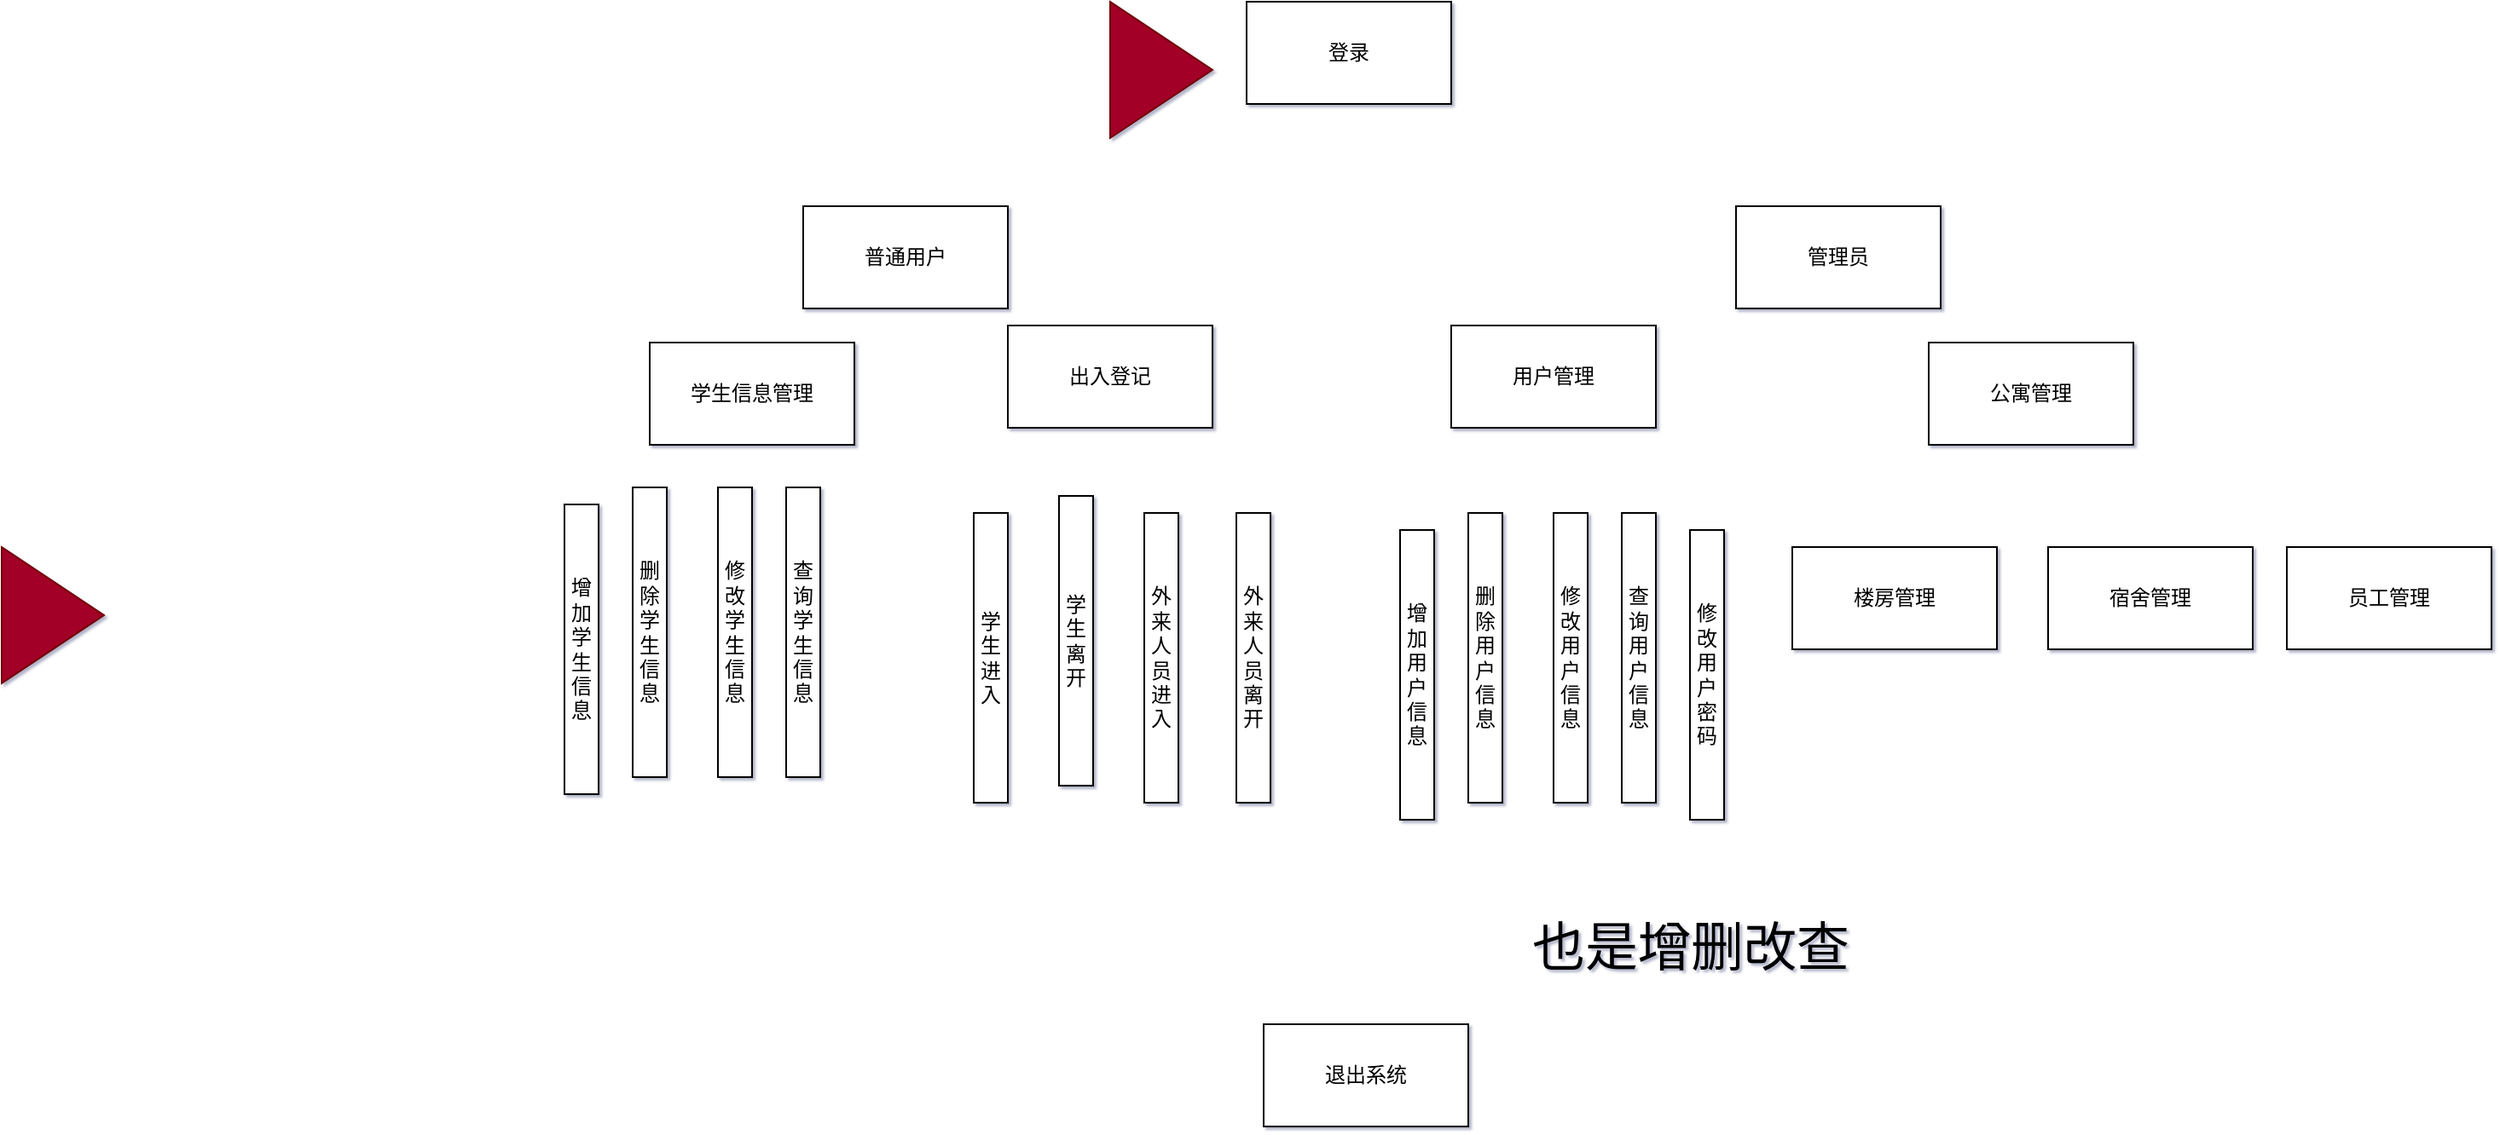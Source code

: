 <mxfile>
    <diagram id="iqwz6qbOGwKIVq8nNVdf" name="第 1 页">
        <mxGraphModel dx="1881" dy="635" grid="1" gridSize="10" guides="1" tooltips="1" connect="1" arrows="1" fold="1" page="1" pageScale="1" pageWidth="827" pageHeight="1169" background="#FFFFFF" math="0" shadow="1">
            <root>
                <mxCell id="0"/>
                <mxCell id="1" parent="0"/>
                <mxCell id="3" value="普通用户" style="whiteSpace=wrap;html=1;" parent="1" vertex="1">
                    <mxGeometry x="160" y="130" width="120" height="60" as="geometry"/>
                </mxCell>
                <mxCell id="d90480yquZR2CGh1cH3X-3" value="登录" style="whiteSpace=wrap;html=1;" parent="1" vertex="1">
                    <mxGeometry x="420" y="10" width="120" height="60" as="geometry"/>
                </mxCell>
                <mxCell id="d90480yquZR2CGh1cH3X-4" value="管理员" style="whiteSpace=wrap;html=1;" parent="1" vertex="1">
                    <mxGeometry x="707" y="130" width="120" height="60" as="geometry"/>
                </mxCell>
                <mxCell id="d90480yquZR2CGh1cH3X-13" value="增加学生信息" style="whiteSpace=wrap;html=1;" parent="1" vertex="1">
                    <mxGeometry x="20" y="305" width="20" height="170" as="geometry"/>
                </mxCell>
                <mxCell id="d90480yquZR2CGh1cH3X-14" value="删除学生信息" style="whiteSpace=wrap;html=1;" parent="1" vertex="1">
                    <mxGeometry x="60" y="295" width="20" height="170" as="geometry"/>
                </mxCell>
                <mxCell id="d90480yquZR2CGh1cH3X-15" value="外来人员离开" style="whiteSpace=wrap;html=1;" parent="1" vertex="1">
                    <mxGeometry x="414" y="310" width="20" height="170" as="geometry"/>
                </mxCell>
                <mxCell id="d90480yquZR2CGh1cH3X-16" value="外来人员进入" style="whiteSpace=wrap;html=1;" parent="1" vertex="1">
                    <mxGeometry x="360" y="310" width="20" height="170" as="geometry"/>
                </mxCell>
                <mxCell id="d90480yquZR2CGh1cH3X-17" value="学生离开" style="whiteSpace=wrap;html=1;" parent="1" vertex="1">
                    <mxGeometry x="310" y="300" width="20" height="170" as="geometry"/>
                </mxCell>
                <mxCell id="d90480yquZR2CGh1cH3X-18" value="学生进入" style="whiteSpace=wrap;html=1;" parent="1" vertex="1">
                    <mxGeometry x="260" y="310" width="20" height="170" as="geometry"/>
                </mxCell>
                <mxCell id="d90480yquZR2CGh1cH3X-20" value="查询学生信息" style="whiteSpace=wrap;html=1;" parent="1" vertex="1">
                    <mxGeometry x="150" y="295" width="20" height="170" as="geometry"/>
                </mxCell>
                <mxCell id="d90480yquZR2CGh1cH3X-22" value="修改学生信息" style="whiteSpace=wrap;html=1;" parent="1" vertex="1">
                    <mxGeometry x="110" y="295" width="20" height="170" as="geometry"/>
                </mxCell>
                <mxCell id="d90480yquZR2CGh1cH3X-23" value="学生信息管理" style="whiteSpace=wrap;html=1;" parent="1" vertex="1">
                    <mxGeometry x="70" y="210" width="120" height="60" as="geometry"/>
                </mxCell>
                <mxCell id="d90480yquZR2CGh1cH3X-24" value="出入登记" style="whiteSpace=wrap;html=1;" parent="1" vertex="1">
                    <mxGeometry x="280" y="200" width="120" height="60" as="geometry"/>
                </mxCell>
                <mxCell id="d90480yquZR2CGh1cH3X-27" value="用户管理" style="whiteSpace=wrap;html=1;" parent="1" vertex="1">
                    <mxGeometry x="540" y="200" width="120" height="60" as="geometry"/>
                </mxCell>
                <mxCell id="d90480yquZR2CGh1cH3X-28" value="公寓管理" style="whiteSpace=wrap;html=1;" parent="1" vertex="1">
                    <mxGeometry x="820" y="210" width="120" height="60" as="geometry"/>
                </mxCell>
                <mxCell id="d90480yquZR2CGh1cH3X-29" value="增加用户信息" style="whiteSpace=wrap;html=1;" parent="1" vertex="1">
                    <mxGeometry x="510" y="320" width="20" height="170" as="geometry"/>
                </mxCell>
                <mxCell id="d90480yquZR2CGh1cH3X-30" value="删除用户信息" style="whiteSpace=wrap;html=1;" parent="1" vertex="1">
                    <mxGeometry x="550" y="310" width="20" height="170" as="geometry"/>
                </mxCell>
                <mxCell id="d90480yquZR2CGh1cH3X-31" value="查询用户信息" style="whiteSpace=wrap;html=1;" parent="1" vertex="1">
                    <mxGeometry x="640" y="310" width="20" height="170" as="geometry"/>
                </mxCell>
                <mxCell id="d90480yquZR2CGh1cH3X-32" value="修改用户信息" style="whiteSpace=wrap;html=1;" parent="1" vertex="1">
                    <mxGeometry x="600" y="310" width="20" height="170" as="geometry"/>
                </mxCell>
                <mxCell id="d90480yquZR2CGh1cH3X-33" value="修改用户密码" style="whiteSpace=wrap;html=1;" parent="1" vertex="1">
                    <mxGeometry x="680" y="320" width="20" height="170" as="geometry"/>
                </mxCell>
                <mxCell id="d90480yquZR2CGh1cH3X-34" value="楼房管理" style="whiteSpace=wrap;html=1;" parent="1" vertex="1">
                    <mxGeometry x="740" y="330" width="120" height="60" as="geometry"/>
                </mxCell>
                <mxCell id="d90480yquZR2CGh1cH3X-35" value="宿舍管理" style="whiteSpace=wrap;html=1;" parent="1" vertex="1">
                    <mxGeometry x="890" y="330" width="120" height="60" as="geometry"/>
                </mxCell>
                <mxCell id="d90480yquZR2CGh1cH3X-37" value="员工管理" style="whiteSpace=wrap;html=1;" parent="1" vertex="1">
                    <mxGeometry x="1030" y="330" width="120" height="60" as="geometry"/>
                </mxCell>
                <mxCell id="d90480yquZR2CGh1cH3X-38" value="也是增删改查" style="text;html=1;align=center;verticalAlign=middle;resizable=0;points=[];autosize=1;strokeColor=none;fontColor=#000000;fontSize=31;" parent="1" vertex="1">
                    <mxGeometry x="580" y="545" width="200" height="40" as="geometry"/>
                </mxCell>
                <mxCell id="4" value="退出系统" style="whiteSpace=wrap;html=1;" parent="1" vertex="1">
                    <mxGeometry x="430" y="610" width="120" height="60" as="geometry"/>
                </mxCell>
                <mxCell id="6" value="" style="triangle;whiteSpace=wrap;html=1;fillColor=#a20025;strokeColor=#6F0000;fontColor=#ffffff;" parent="1" vertex="1">
                    <mxGeometry x="-310" y="330" width="60" height="80" as="geometry"/>
                </mxCell>
                <mxCell id="7" value="" style="triangle;whiteSpace=wrap;html=1;fillColor=#a20025;strokeColor=#6F0000;fontColor=#ffffff;" parent="1" vertex="1">
                    <mxGeometry x="340" y="10" width="60" height="80" as="geometry"/>
                </mxCell>
            </root>
        </mxGraphModel>
    </diagram>
</mxfile>